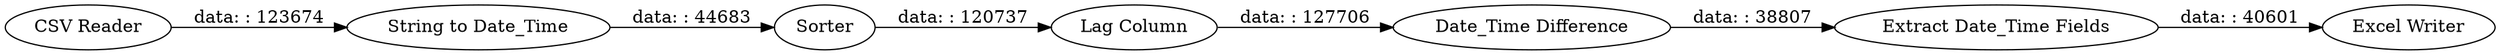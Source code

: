digraph {
	"274703259898570390_2" [label="String to Date_Time"]
	"274703259898570390_5" [label="Date_Time Difference"]
	"274703259898570390_4" [label=Sorter]
	"274703259898570390_1" [label="CSV Reader"]
	"274703259898570390_3" [label="Lag Column"]
	"274703259898570390_7" [label="Extract Date_Time Fields"]
	"274703259898570390_6" [label="Excel Writer"]
	"274703259898570390_2" -> "274703259898570390_4" [label="data: : 44683"]
	"274703259898570390_3" -> "274703259898570390_5" [label="data: : 127706"]
	"274703259898570390_4" -> "274703259898570390_3" [label="data: : 120737"]
	"274703259898570390_1" -> "274703259898570390_2" [label="data: : 123674"]
	"274703259898570390_7" -> "274703259898570390_6" [label="data: : 40601"]
	"274703259898570390_5" -> "274703259898570390_7" [label="data: : 38807"]
	rankdir=LR
}
